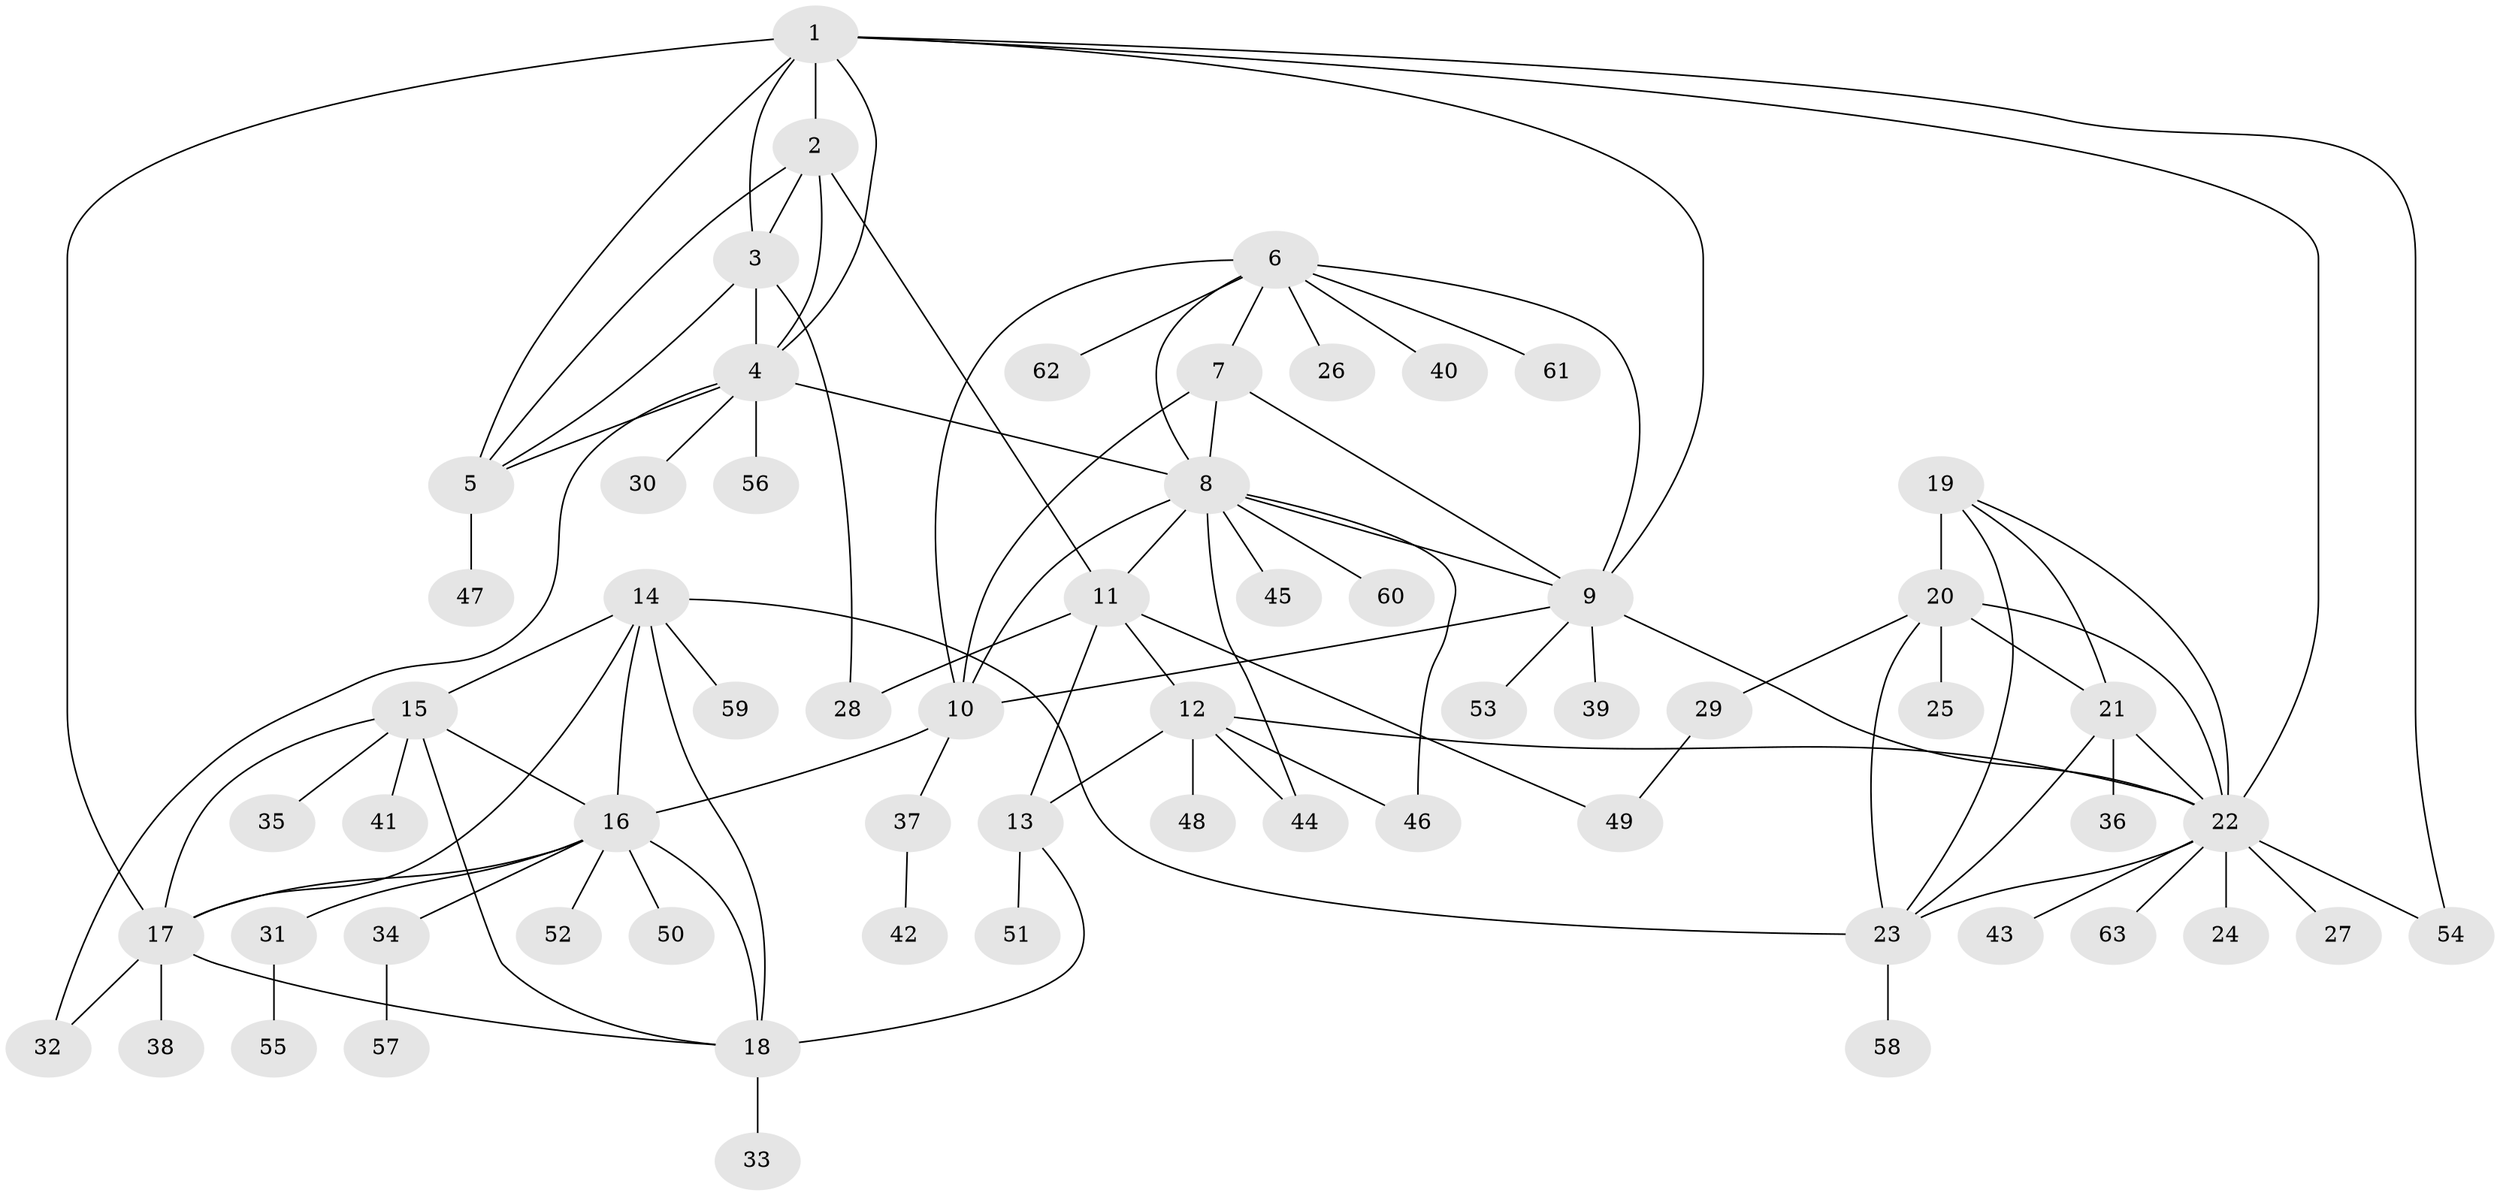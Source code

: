 // original degree distribution, {7: 0.0673076923076923, 8: 0.028846153846153848, 9: 0.038461538461538464, 6: 0.038461538461538464, 11: 0.009615384615384616, 4: 0.019230769230769232, 5: 0.009615384615384616, 10: 0.009615384615384616, 15: 0.009615384615384616, 13: 0.009615384615384616, 2: 0.15384615384615385, 1: 0.5961538461538461, 3: 0.009615384615384616}
// Generated by graph-tools (version 1.1) at 2025/52/03/04/25 22:52:11]
// undirected, 63 vertices, 100 edges
graph export_dot {
  node [color=gray90,style=filled];
  1;
  2;
  3;
  4;
  5;
  6;
  7;
  8;
  9;
  10;
  11;
  12;
  13;
  14;
  15;
  16;
  17;
  18;
  19;
  20;
  21;
  22;
  23;
  24;
  25;
  26;
  27;
  28;
  29;
  30;
  31;
  32;
  33;
  34;
  35;
  36;
  37;
  38;
  39;
  40;
  41;
  42;
  43;
  44;
  45;
  46;
  47;
  48;
  49;
  50;
  51;
  52;
  53;
  54;
  55;
  56;
  57;
  58;
  59;
  60;
  61;
  62;
  63;
  1 -- 2 [weight=3.0];
  1 -- 3 [weight=1.0];
  1 -- 4 [weight=1.0];
  1 -- 5 [weight=1.0];
  1 -- 9 [weight=1.0];
  1 -- 17 [weight=1.0];
  1 -- 22 [weight=1.0];
  1 -- 54 [weight=1.0];
  2 -- 3 [weight=1.0];
  2 -- 4 [weight=1.0];
  2 -- 5 [weight=1.0];
  2 -- 11 [weight=1.0];
  3 -- 4 [weight=1.0];
  3 -- 5 [weight=1.0];
  3 -- 28 [weight=3.0];
  4 -- 5 [weight=1.0];
  4 -- 8 [weight=1.0];
  4 -- 30 [weight=1.0];
  4 -- 32 [weight=1.0];
  4 -- 56 [weight=1.0];
  5 -- 47 [weight=1.0];
  6 -- 7 [weight=1.0];
  6 -- 8 [weight=1.0];
  6 -- 9 [weight=1.0];
  6 -- 10 [weight=1.0];
  6 -- 26 [weight=1.0];
  6 -- 40 [weight=1.0];
  6 -- 61 [weight=1.0];
  6 -- 62 [weight=1.0];
  7 -- 8 [weight=1.0];
  7 -- 9 [weight=1.0];
  7 -- 10 [weight=2.0];
  8 -- 9 [weight=1.0];
  8 -- 10 [weight=1.0];
  8 -- 11 [weight=1.0];
  8 -- 44 [weight=1.0];
  8 -- 45 [weight=1.0];
  8 -- 46 [weight=1.0];
  8 -- 60 [weight=1.0];
  9 -- 10 [weight=1.0];
  9 -- 22 [weight=1.0];
  9 -- 39 [weight=1.0];
  9 -- 53 [weight=1.0];
  10 -- 16 [weight=1.0];
  10 -- 37 [weight=1.0];
  11 -- 12 [weight=3.0];
  11 -- 13 [weight=3.0];
  11 -- 28 [weight=1.0];
  11 -- 49 [weight=1.0];
  12 -- 13 [weight=1.0];
  12 -- 22 [weight=1.0];
  12 -- 44 [weight=1.0];
  12 -- 46 [weight=1.0];
  12 -- 48 [weight=1.0];
  13 -- 18 [weight=1.0];
  13 -- 51 [weight=1.0];
  14 -- 15 [weight=1.0];
  14 -- 16 [weight=1.0];
  14 -- 17 [weight=1.0];
  14 -- 18 [weight=1.0];
  14 -- 23 [weight=1.0];
  14 -- 59 [weight=1.0];
  15 -- 16 [weight=1.0];
  15 -- 17 [weight=1.0];
  15 -- 18 [weight=1.0];
  15 -- 35 [weight=1.0];
  15 -- 41 [weight=1.0];
  16 -- 17 [weight=1.0];
  16 -- 18 [weight=1.0];
  16 -- 31 [weight=1.0];
  16 -- 34 [weight=1.0];
  16 -- 50 [weight=1.0];
  16 -- 52 [weight=1.0];
  17 -- 18 [weight=1.0];
  17 -- 32 [weight=1.0];
  17 -- 38 [weight=1.0];
  18 -- 33 [weight=1.0];
  19 -- 20 [weight=9.0];
  19 -- 21 [weight=1.0];
  19 -- 22 [weight=1.0];
  19 -- 23 [weight=1.0];
  20 -- 21 [weight=1.0];
  20 -- 22 [weight=1.0];
  20 -- 23 [weight=1.0];
  20 -- 25 [weight=1.0];
  20 -- 29 [weight=1.0];
  21 -- 22 [weight=1.0];
  21 -- 23 [weight=1.0];
  21 -- 36 [weight=1.0];
  22 -- 23 [weight=1.0];
  22 -- 24 [weight=1.0];
  22 -- 27 [weight=1.0];
  22 -- 43 [weight=1.0];
  22 -- 54 [weight=1.0];
  22 -- 63 [weight=1.0];
  23 -- 58 [weight=1.0];
  29 -- 49 [weight=1.0];
  31 -- 55 [weight=1.0];
  34 -- 57 [weight=1.0];
  37 -- 42 [weight=1.0];
}
